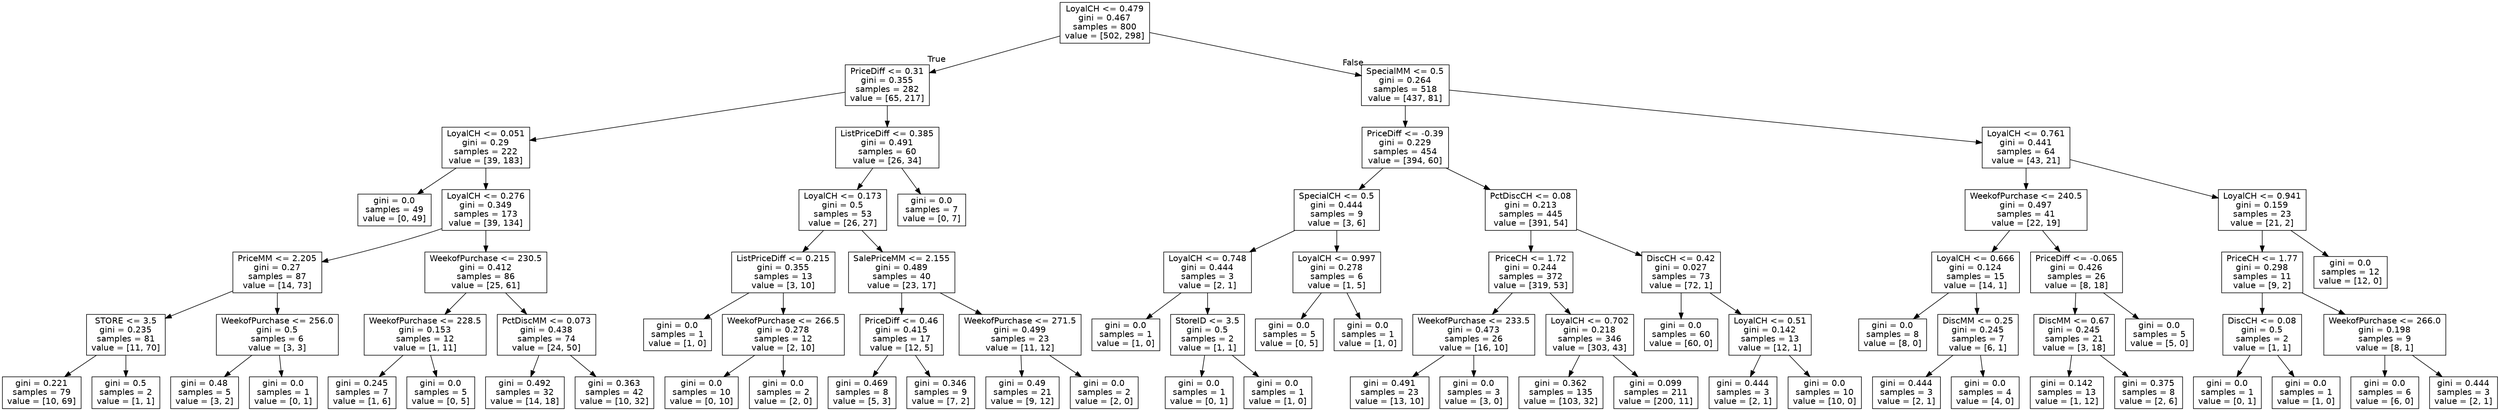 digraph Tree {
node [shape=box, fontname="helvetica"] ;
edge [fontname="helvetica"] ;
0 [label="LoyalCH <= 0.479\ngini = 0.467\nsamples = 800\nvalue = [502, 298]"] ;
1 [label="PriceDiff <= 0.31\ngini = 0.355\nsamples = 282\nvalue = [65, 217]"] ;
0 -> 1 [labeldistance=2.5, labelangle=45, headlabel="True"] ;
2 [label="LoyalCH <= 0.051\ngini = 0.29\nsamples = 222\nvalue = [39, 183]"] ;
1 -> 2 ;
3 [label="gini = 0.0\nsamples = 49\nvalue = [0, 49]"] ;
2 -> 3 ;
4 [label="LoyalCH <= 0.276\ngini = 0.349\nsamples = 173\nvalue = [39, 134]"] ;
2 -> 4 ;
5 [label="PriceMM <= 2.205\ngini = 0.27\nsamples = 87\nvalue = [14, 73]"] ;
4 -> 5 ;
6 [label="STORE <= 3.5\ngini = 0.235\nsamples = 81\nvalue = [11, 70]"] ;
5 -> 6 ;
7 [label="gini = 0.221\nsamples = 79\nvalue = [10, 69]"] ;
6 -> 7 ;
8 [label="gini = 0.5\nsamples = 2\nvalue = [1, 1]"] ;
6 -> 8 ;
9 [label="WeekofPurchase <= 256.0\ngini = 0.5\nsamples = 6\nvalue = [3, 3]"] ;
5 -> 9 ;
10 [label="gini = 0.48\nsamples = 5\nvalue = [3, 2]"] ;
9 -> 10 ;
11 [label="gini = 0.0\nsamples = 1\nvalue = [0, 1]"] ;
9 -> 11 ;
12 [label="WeekofPurchase <= 230.5\ngini = 0.412\nsamples = 86\nvalue = [25, 61]"] ;
4 -> 12 ;
13 [label="WeekofPurchase <= 228.5\ngini = 0.153\nsamples = 12\nvalue = [1, 11]"] ;
12 -> 13 ;
14 [label="gini = 0.245\nsamples = 7\nvalue = [1, 6]"] ;
13 -> 14 ;
15 [label="gini = 0.0\nsamples = 5\nvalue = [0, 5]"] ;
13 -> 15 ;
16 [label="PctDiscMM <= 0.073\ngini = 0.438\nsamples = 74\nvalue = [24, 50]"] ;
12 -> 16 ;
17 [label="gini = 0.492\nsamples = 32\nvalue = [14, 18]"] ;
16 -> 17 ;
18 [label="gini = 0.363\nsamples = 42\nvalue = [10, 32]"] ;
16 -> 18 ;
19 [label="ListPriceDiff <= 0.385\ngini = 0.491\nsamples = 60\nvalue = [26, 34]"] ;
1 -> 19 ;
20 [label="LoyalCH <= 0.173\ngini = 0.5\nsamples = 53\nvalue = [26, 27]"] ;
19 -> 20 ;
21 [label="ListPriceDiff <= 0.215\ngini = 0.355\nsamples = 13\nvalue = [3, 10]"] ;
20 -> 21 ;
22 [label="gini = 0.0\nsamples = 1\nvalue = [1, 0]"] ;
21 -> 22 ;
23 [label="WeekofPurchase <= 266.5\ngini = 0.278\nsamples = 12\nvalue = [2, 10]"] ;
21 -> 23 ;
24 [label="gini = 0.0\nsamples = 10\nvalue = [0, 10]"] ;
23 -> 24 ;
25 [label="gini = 0.0\nsamples = 2\nvalue = [2, 0]"] ;
23 -> 25 ;
26 [label="SalePriceMM <= 2.155\ngini = 0.489\nsamples = 40\nvalue = [23, 17]"] ;
20 -> 26 ;
27 [label="PriceDiff <= 0.46\ngini = 0.415\nsamples = 17\nvalue = [12, 5]"] ;
26 -> 27 ;
28 [label="gini = 0.469\nsamples = 8\nvalue = [5, 3]"] ;
27 -> 28 ;
29 [label="gini = 0.346\nsamples = 9\nvalue = [7, 2]"] ;
27 -> 29 ;
30 [label="WeekofPurchase <= 271.5\ngini = 0.499\nsamples = 23\nvalue = [11, 12]"] ;
26 -> 30 ;
31 [label="gini = 0.49\nsamples = 21\nvalue = [9, 12]"] ;
30 -> 31 ;
32 [label="gini = 0.0\nsamples = 2\nvalue = [2, 0]"] ;
30 -> 32 ;
33 [label="gini = 0.0\nsamples = 7\nvalue = [0, 7]"] ;
19 -> 33 ;
34 [label="SpecialMM <= 0.5\ngini = 0.264\nsamples = 518\nvalue = [437, 81]"] ;
0 -> 34 [labeldistance=2.5, labelangle=-45, headlabel="False"] ;
35 [label="PriceDiff <= -0.39\ngini = 0.229\nsamples = 454\nvalue = [394, 60]"] ;
34 -> 35 ;
36 [label="SpecialCH <= 0.5\ngini = 0.444\nsamples = 9\nvalue = [3, 6]"] ;
35 -> 36 ;
37 [label="LoyalCH <= 0.748\ngini = 0.444\nsamples = 3\nvalue = [2, 1]"] ;
36 -> 37 ;
38 [label="gini = 0.0\nsamples = 1\nvalue = [1, 0]"] ;
37 -> 38 ;
39 [label="StoreID <= 3.5\ngini = 0.5\nsamples = 2\nvalue = [1, 1]"] ;
37 -> 39 ;
40 [label="gini = 0.0\nsamples = 1\nvalue = [0, 1]"] ;
39 -> 40 ;
41 [label="gini = 0.0\nsamples = 1\nvalue = [1, 0]"] ;
39 -> 41 ;
42 [label="LoyalCH <= 0.997\ngini = 0.278\nsamples = 6\nvalue = [1, 5]"] ;
36 -> 42 ;
43 [label="gini = 0.0\nsamples = 5\nvalue = [0, 5]"] ;
42 -> 43 ;
44 [label="gini = 0.0\nsamples = 1\nvalue = [1, 0]"] ;
42 -> 44 ;
45 [label="PctDiscCH <= 0.08\ngini = 0.213\nsamples = 445\nvalue = [391, 54]"] ;
35 -> 45 ;
46 [label="PriceCH <= 1.72\ngini = 0.244\nsamples = 372\nvalue = [319, 53]"] ;
45 -> 46 ;
47 [label="WeekofPurchase <= 233.5\ngini = 0.473\nsamples = 26\nvalue = [16, 10]"] ;
46 -> 47 ;
48 [label="gini = 0.491\nsamples = 23\nvalue = [13, 10]"] ;
47 -> 48 ;
49 [label="gini = 0.0\nsamples = 3\nvalue = [3, 0]"] ;
47 -> 49 ;
50 [label="LoyalCH <= 0.702\ngini = 0.218\nsamples = 346\nvalue = [303, 43]"] ;
46 -> 50 ;
51 [label="gini = 0.362\nsamples = 135\nvalue = [103, 32]"] ;
50 -> 51 ;
52 [label="gini = 0.099\nsamples = 211\nvalue = [200, 11]"] ;
50 -> 52 ;
53 [label="DiscCH <= 0.42\ngini = 0.027\nsamples = 73\nvalue = [72, 1]"] ;
45 -> 53 ;
54 [label="gini = 0.0\nsamples = 60\nvalue = [60, 0]"] ;
53 -> 54 ;
55 [label="LoyalCH <= 0.51\ngini = 0.142\nsamples = 13\nvalue = [12, 1]"] ;
53 -> 55 ;
56 [label="gini = 0.444\nsamples = 3\nvalue = [2, 1]"] ;
55 -> 56 ;
57 [label="gini = 0.0\nsamples = 10\nvalue = [10, 0]"] ;
55 -> 57 ;
58 [label="LoyalCH <= 0.761\ngini = 0.441\nsamples = 64\nvalue = [43, 21]"] ;
34 -> 58 ;
59 [label="WeekofPurchase <= 240.5\ngini = 0.497\nsamples = 41\nvalue = [22, 19]"] ;
58 -> 59 ;
60 [label="LoyalCH <= 0.666\ngini = 0.124\nsamples = 15\nvalue = [14, 1]"] ;
59 -> 60 ;
61 [label="gini = 0.0\nsamples = 8\nvalue = [8, 0]"] ;
60 -> 61 ;
62 [label="DiscMM <= 0.25\ngini = 0.245\nsamples = 7\nvalue = [6, 1]"] ;
60 -> 62 ;
63 [label="gini = 0.444\nsamples = 3\nvalue = [2, 1]"] ;
62 -> 63 ;
64 [label="gini = 0.0\nsamples = 4\nvalue = [4, 0]"] ;
62 -> 64 ;
65 [label="PriceDiff <= -0.065\ngini = 0.426\nsamples = 26\nvalue = [8, 18]"] ;
59 -> 65 ;
66 [label="DiscMM <= 0.67\ngini = 0.245\nsamples = 21\nvalue = [3, 18]"] ;
65 -> 66 ;
67 [label="gini = 0.142\nsamples = 13\nvalue = [1, 12]"] ;
66 -> 67 ;
68 [label="gini = 0.375\nsamples = 8\nvalue = [2, 6]"] ;
66 -> 68 ;
69 [label="gini = 0.0\nsamples = 5\nvalue = [5, 0]"] ;
65 -> 69 ;
70 [label="LoyalCH <= 0.941\ngini = 0.159\nsamples = 23\nvalue = [21, 2]"] ;
58 -> 70 ;
71 [label="PriceCH <= 1.77\ngini = 0.298\nsamples = 11\nvalue = [9, 2]"] ;
70 -> 71 ;
72 [label="DiscCH <= 0.08\ngini = 0.5\nsamples = 2\nvalue = [1, 1]"] ;
71 -> 72 ;
73 [label="gini = 0.0\nsamples = 1\nvalue = [0, 1]"] ;
72 -> 73 ;
74 [label="gini = 0.0\nsamples = 1\nvalue = [1, 0]"] ;
72 -> 74 ;
75 [label="WeekofPurchase <= 266.0\ngini = 0.198\nsamples = 9\nvalue = [8, 1]"] ;
71 -> 75 ;
76 [label="gini = 0.0\nsamples = 6\nvalue = [6, 0]"] ;
75 -> 76 ;
77 [label="gini = 0.444\nsamples = 3\nvalue = [2, 1]"] ;
75 -> 77 ;
78 [label="gini = 0.0\nsamples = 12\nvalue = [12, 0]"] ;
70 -> 78 ;
}